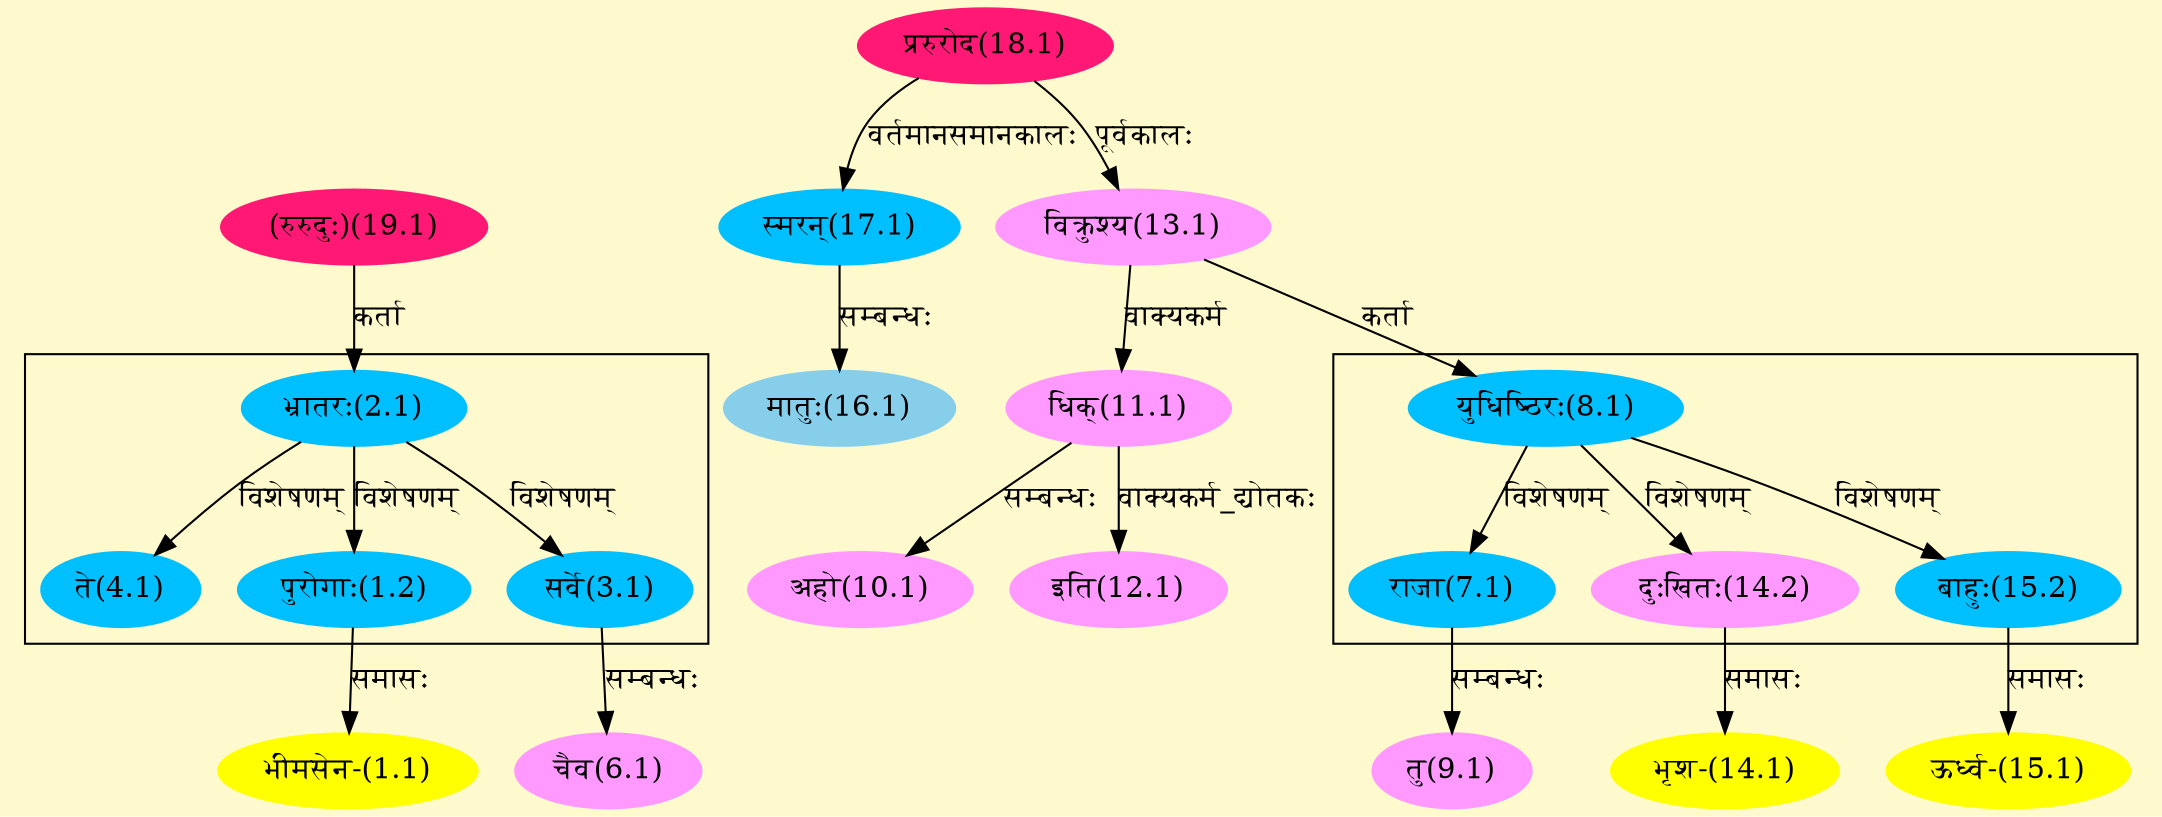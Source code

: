 digraph G{
rankdir=BT;
 compound=true;
 bgcolor="lemonchiffon1";

subgraph cluster_1{
Node1_2 [style=filled, color="#00BFFF" label = "पुरोगाः(1.2)"]
Node2_1 [style=filled, color="#00BFFF" label = "भ्रातरः(2.1)"]
Node3_1 [style=filled, color="#00BFFF" label = "सर्वे(3.1)"]
Node4_1 [style=filled, color="#00BFFF" label = "ते(4.1)"]

}

subgraph cluster_2{
Node7_1 [style=filled, color="#00BFFF" label = "राजा(7.1)"]
Node8_1 [style=filled, color="#00BFFF" label = "युधिष्ठिरः(8.1)"]
Node14_2 [style=filled, color="#FF99FF" label = "दुःखितः(14.2)"]
Node15_2 [style=filled, color="#00BFFF" label = "बाहुः(15.2)"]

}
Node1_1 [style=filled, color="#FFFF00" label = "भीमसेन-(1.1)"]
Node1_2 [style=filled, color="#00BFFF" label = "पुरोगाः(1.2)"]
Node2_1 [style=filled, color="#00BFFF" label = "भ्रातरः(2.1)"]
Node19_1 [style=filled, color="#FF1975" label = "(रुरुदुः)(19.1)"]
Node6_1 [style=filled, color="#FF99FF" label = "चैव(6.1)"]
Node3_1 [style=filled, color="#00BFFF" label = "सर्वे(3.1)"]
Node8_1 [style=filled, color="#00BFFF" label = "युधिष्ठिरः(8.1)"]
Node13_1 [style=filled, color="#FF99FF" label = "विक्रुश्य(13.1)"]
Node9_1 [style=filled, color="#FF99FF" label = "तु(9.1)"]
Node7_1 [style=filled, color="#00BFFF" label = "राजा(7.1)"]
Node10_1 [style=filled, color="#FF99FF" label = "अहो(10.1)"]
Node11_1 [style=filled, color="#FF99FF" label = "धिक्(11.1)"]
Node12_1 [style=filled, color="#FF99FF" label = "इति(12.1)"]
Node18_1 [style=filled, color="#FF1975" label = "प्ररुरोद(18.1)"]
Node14_1 [style=filled, color="#FFFF00" label = "भृश-(14.1)"]
Node14_2 [style=filled, color="#FF99FF" label = "दुःखितः(14.2)"]
Node15_1 [style=filled, color="#FFFF00" label = "ऊर्ध्व-(15.1)"]
Node15_2 [style=filled, color="#00BFFF" label = "बाहुः(15.2)"]
Node16_1 [style=filled, color="#87CEEB" label = "मातुः(16.1)"]
Node17_1 [style=filled, color="#00BFFF" label = "स्मरन्(17.1)"]
/* Start of Relations section */

Node1_1 -> Node1_2 [  label="समासः"  dir="back" ]
Node1_2 -> Node2_1 [  label="विशेषणम्"  dir="back" ]
Node2_1 -> Node19_1 [  label="कर्ता"  dir="back" ]
Node3_1 -> Node2_1 [  label="विशेषणम्"  dir="back" ]
Node4_1 -> Node2_1 [  label="विशेषणम्"  dir="back" ]
Node6_1 -> Node3_1 [  label="सम्बन्धः"  dir="back" ]
Node7_1 -> Node8_1 [  label="विशेषणम्"  dir="back" ]
Node8_1 -> Node13_1 [  label="कर्ता"  dir="back" ]
Node9_1 -> Node7_1 [  label="सम्बन्धः"  dir="back" ]
Node10_1 -> Node11_1 [  label="सम्बन्धः"  dir="back" ]
Node11_1 -> Node13_1 [  label="वाक्यकर्म"  dir="back" ]
Node12_1 -> Node11_1 [  label="वाक्यकर्म_द्योतकः"  dir="back" ]
Node13_1 -> Node18_1 [  label="पूर्वकालः"  dir="back" ]
Node14_1 -> Node14_2 [  label="समासः"  dir="back" ]
Node14_2 -> Node8_1 [  label="विशेषणम्"  dir="back" ]
Node15_1 -> Node15_2 [  label="समासः"  dir="back" ]
Node15_2 -> Node8_1 [  label="विशेषणम्"  dir="back" ]
Node16_1 -> Node17_1 [  label="सम्बन्धः"  dir="back" ]
Node17_1 -> Node18_1 [  label="वर्तमानसमानकालः"  dir="back" ]
}
